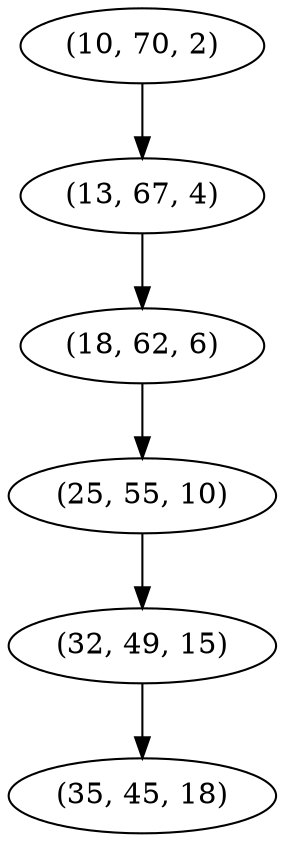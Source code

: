 digraph tree {
    "(10, 70, 2)";
    "(13, 67, 4)";
    "(18, 62, 6)";
    "(25, 55, 10)";
    "(32, 49, 15)";
    "(35, 45, 18)";
    "(10, 70, 2)" -> "(13, 67, 4)";
    "(13, 67, 4)" -> "(18, 62, 6)";
    "(18, 62, 6)" -> "(25, 55, 10)";
    "(25, 55, 10)" -> "(32, 49, 15)";
    "(32, 49, 15)" -> "(35, 45, 18)";
}
